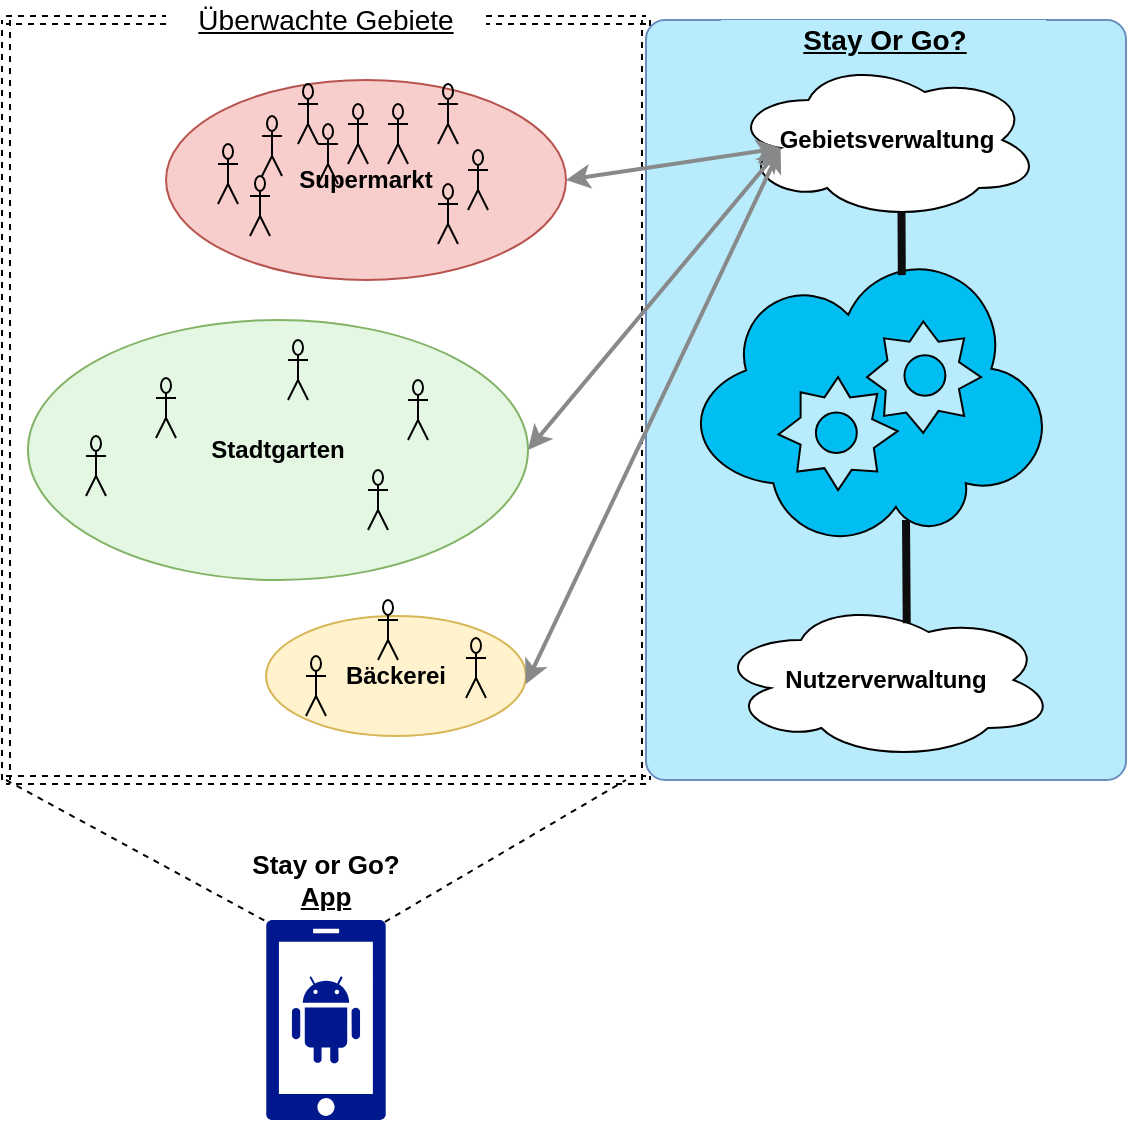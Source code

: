 <mxfile version="12.8.8" type="github">
  <diagram id="TmXbN3po548GBnlmAwbr" name="Page-1">
    <mxGraphModel dx="1618" dy="859" grid="1" gridSize="10" guides="1" tooltips="1" connect="1" arrows="1" fold="1" page="1" pageScale="1" pageWidth="850" pageHeight="1100" math="0" shadow="0">
      <root>
        <mxCell id="0" />
        <mxCell id="1" parent="0" />
        <mxCell id="7OuSPlXaUR59k3nLAixx-25" value="" style="group" vertex="1" connectable="0" parent="1">
          <mxGeometry x="90" y="450" width="130" height="68" as="geometry" />
        </mxCell>
        <mxCell id="7OuSPlXaUR59k3nLAixx-2" value="&lt;b&gt;Bäckerei&lt;/b&gt;" style="ellipse;whiteSpace=wrap;html=1;strokeColor=#d6b656;fillColor=#fff2cc;" vertex="1" parent="7OuSPlXaUR59k3nLAixx-25">
          <mxGeometry y="8" width="130" height="60" as="geometry" />
        </mxCell>
        <mxCell id="7OuSPlXaUR59k3nLAixx-3" value="" style="shape=umlActor;verticalLabelPosition=bottom;labelBackgroundColor=#ffffff;verticalAlign=top;html=1;outlineConnect=0;strokeColor=#000000;fillColor=none;" vertex="1" parent="7OuSPlXaUR59k3nLAixx-25">
          <mxGeometry x="20" y="28" width="10" height="30" as="geometry" />
        </mxCell>
        <mxCell id="7OuSPlXaUR59k3nLAixx-5" value="" style="shape=umlActor;verticalLabelPosition=bottom;labelBackgroundColor=#ffffff;verticalAlign=top;html=1;outlineConnect=0;strokeColor=#000000;fillColor=none;" vertex="1" parent="7OuSPlXaUR59k3nLAixx-25">
          <mxGeometry x="56" width="10" height="30" as="geometry" />
        </mxCell>
        <mxCell id="7OuSPlXaUR59k3nLAixx-6" value="" style="shape=umlActor;verticalLabelPosition=bottom;labelBackgroundColor=#ffffff;verticalAlign=top;html=1;outlineConnect=0;strokeColor=#000000;fillColor=none;" vertex="1" parent="7OuSPlXaUR59k3nLAixx-25">
          <mxGeometry x="100" y="19" width="10" height="30" as="geometry" />
        </mxCell>
        <mxCell id="7OuSPlXaUR59k3nLAixx-24" value="" style="group" vertex="1" connectable="0" parent="1">
          <mxGeometry x="-29" y="310" width="250" height="130" as="geometry" />
        </mxCell>
        <mxCell id="7OuSPlXaUR59k3nLAixx-20" value="&lt;b&gt;Stadtgarten&lt;/b&gt;" style="ellipse;whiteSpace=wrap;html=1;strokeColor=#82b366;fillColor=#E3F7E2;" vertex="1" parent="7OuSPlXaUR59k3nLAixx-24">
          <mxGeometry width="250" height="130" as="geometry" />
        </mxCell>
        <mxCell id="7OuSPlXaUR59k3nLAixx-21" value="" style="shape=umlActor;verticalLabelPosition=bottom;labelBackgroundColor=#ffffff;verticalAlign=top;html=1;outlineConnect=0;strokeColor=#000000;fillColor=none;" vertex="1" parent="7OuSPlXaUR59k3nLAixx-24">
          <mxGeometry x="64" y="29" width="10" height="30" as="geometry" />
        </mxCell>
        <mxCell id="7OuSPlXaUR59k3nLAixx-22" value="" style="shape=umlActor;verticalLabelPosition=bottom;labelBackgroundColor=#ffffff;verticalAlign=top;html=1;outlineConnect=0;strokeColor=#000000;fillColor=none;" vertex="1" parent="7OuSPlXaUR59k3nLAixx-24">
          <mxGeometry x="190" y="30" width="10" height="30" as="geometry" />
        </mxCell>
        <mxCell id="7OuSPlXaUR59k3nLAixx-23" value="" style="shape=umlActor;verticalLabelPosition=bottom;labelBackgroundColor=#ffffff;verticalAlign=top;html=1;outlineConnect=0;strokeColor=#000000;fillColor=none;" vertex="1" parent="7OuSPlXaUR59k3nLAixx-24">
          <mxGeometry x="29" y="58" width="10" height="30" as="geometry" />
        </mxCell>
        <mxCell id="7OuSPlXaUR59k3nLAixx-4" value="" style="shape=umlActor;verticalLabelPosition=bottom;labelBackgroundColor=#ffffff;verticalAlign=top;html=1;outlineConnect=0;strokeColor=#000000;fillColor=none;" vertex="1" parent="7OuSPlXaUR59k3nLAixx-24">
          <mxGeometry x="170" y="75" width="10" height="30" as="geometry" />
        </mxCell>
        <mxCell id="7OuSPlXaUR59k3nLAixx-27" value="" style="shape=umlActor;verticalLabelPosition=bottom;labelBackgroundColor=#ffffff;verticalAlign=top;html=1;outlineConnect=0;strokeColor=#000000;fillColor=none;" vertex="1" parent="7OuSPlXaUR59k3nLAixx-24">
          <mxGeometry x="130" y="10" width="10" height="30" as="geometry" />
        </mxCell>
        <mxCell id="7OuSPlXaUR59k3nLAixx-28" value="" style="group" vertex="1" connectable="0" parent="1">
          <mxGeometry x="40" y="190" width="200" height="100" as="geometry" />
        </mxCell>
        <mxCell id="7OuSPlXaUR59k3nLAixx-8" value="&lt;b&gt;Supermarkt&lt;/b&gt;" style="ellipse;whiteSpace=wrap;html=1;strokeColor=#b85450;fillColor=#f8cecc;" vertex="1" parent="7OuSPlXaUR59k3nLAixx-28">
          <mxGeometry width="200" height="100" as="geometry" />
        </mxCell>
        <mxCell id="7OuSPlXaUR59k3nLAixx-9" value="" style="shape=umlActor;verticalLabelPosition=bottom;labelBackgroundColor=#ffffff;verticalAlign=top;html=1;outlineConnect=0;strokeColor=#000000;fillColor=none;" vertex="1" parent="7OuSPlXaUR59k3nLAixx-28">
          <mxGeometry x="26" y="32" width="10" height="30" as="geometry" />
        </mxCell>
        <mxCell id="7OuSPlXaUR59k3nLAixx-10" value="" style="shape=umlActor;verticalLabelPosition=bottom;labelBackgroundColor=#ffffff;verticalAlign=top;html=1;outlineConnect=0;strokeColor=#000000;fillColor=none;" vertex="1" parent="7OuSPlXaUR59k3nLAixx-28">
          <mxGeometry x="42" y="48" width="10" height="30" as="geometry" />
        </mxCell>
        <mxCell id="7OuSPlXaUR59k3nLAixx-11" value="" style="shape=umlActor;verticalLabelPosition=bottom;labelBackgroundColor=#ffffff;verticalAlign=top;html=1;outlineConnect=0;strokeColor=#000000;fillColor=none;" vertex="1" parent="7OuSPlXaUR59k3nLAixx-28">
          <mxGeometry x="66" y="2" width="10" height="30" as="geometry" />
        </mxCell>
        <mxCell id="7OuSPlXaUR59k3nLAixx-12" value="" style="shape=umlActor;verticalLabelPosition=bottom;labelBackgroundColor=#ffffff;verticalAlign=top;html=1;outlineConnect=0;strokeColor=#000000;fillColor=none;" vertex="1" parent="7OuSPlXaUR59k3nLAixx-28">
          <mxGeometry x="48" y="18" width="10" height="30" as="geometry" />
        </mxCell>
        <mxCell id="7OuSPlXaUR59k3nLAixx-13" value="" style="shape=umlActor;verticalLabelPosition=bottom;labelBackgroundColor=#ffffff;verticalAlign=top;html=1;outlineConnect=0;strokeColor=#000000;fillColor=none;" vertex="1" parent="7OuSPlXaUR59k3nLAixx-28">
          <mxGeometry x="91" y="12" width="10" height="30" as="geometry" />
        </mxCell>
        <mxCell id="7OuSPlXaUR59k3nLAixx-14" value="" style="shape=umlActor;verticalLabelPosition=bottom;labelBackgroundColor=#ffffff;verticalAlign=top;html=1;outlineConnect=0;strokeColor=#000000;fillColor=none;" vertex="1" parent="7OuSPlXaUR59k3nLAixx-28">
          <mxGeometry x="151" y="35" width="10" height="30" as="geometry" />
        </mxCell>
        <mxCell id="7OuSPlXaUR59k3nLAixx-15" value="" style="shape=umlActor;verticalLabelPosition=bottom;labelBackgroundColor=#ffffff;verticalAlign=top;html=1;outlineConnect=0;strokeColor=#000000;fillColor=none;" vertex="1" parent="7OuSPlXaUR59k3nLAixx-28">
          <mxGeometry x="136" y="2" width="10" height="30" as="geometry" />
        </mxCell>
        <mxCell id="7OuSPlXaUR59k3nLAixx-16" value="" style="shape=umlActor;verticalLabelPosition=bottom;labelBackgroundColor=#ffffff;verticalAlign=top;html=1;outlineConnect=0;strokeColor=#000000;fillColor=none;" vertex="1" parent="7OuSPlXaUR59k3nLAixx-28">
          <mxGeometry x="136" y="52" width="10" height="30" as="geometry" />
        </mxCell>
        <mxCell id="7OuSPlXaUR59k3nLAixx-17" value="" style="shape=umlActor;verticalLabelPosition=bottom;labelBackgroundColor=#ffffff;verticalAlign=top;html=1;outlineConnect=0;strokeColor=#000000;fillColor=none;" vertex="1" parent="7OuSPlXaUR59k3nLAixx-28">
          <mxGeometry x="76" y="22" width="10" height="30" as="geometry" />
        </mxCell>
        <mxCell id="7OuSPlXaUR59k3nLAixx-18" value="" style="shape=umlActor;verticalLabelPosition=bottom;labelBackgroundColor=#ffffff;verticalAlign=top;html=1;outlineConnect=0;strokeColor=#000000;fillColor=none;" vertex="1" parent="7OuSPlXaUR59k3nLAixx-28">
          <mxGeometry x="111" y="12" width="10" height="30" as="geometry" />
        </mxCell>
        <mxCell id="7OuSPlXaUR59k3nLAixx-30" value="" style="shape=link;html=1;dashed=1;" edge="1" parent="1">
          <mxGeometry width="50" height="50" relative="1" as="geometry">
            <mxPoint x="-40" y="540" as="sourcePoint" />
            <mxPoint x="-40" y="160" as="targetPoint" />
          </mxGeometry>
        </mxCell>
        <mxCell id="7OuSPlXaUR59k3nLAixx-37" value="" style="shape=link;html=1;dashed=1;" edge="1" parent="1">
          <mxGeometry width="50" height="50" relative="1" as="geometry">
            <mxPoint x="280" y="540" as="sourcePoint" />
            <mxPoint x="280" y="160" as="targetPoint" />
          </mxGeometry>
        </mxCell>
        <mxCell id="7OuSPlXaUR59k3nLAixx-39" value="" style="endArrow=none;dashed=1;html=1;entryX=0.01;entryY=0.01;entryDx=0;entryDy=0;entryPerimeter=0;" edge="1" parent="1" target="7OuSPlXaUR59k3nLAixx-29">
          <mxGeometry width="50" height="50" relative="1" as="geometry">
            <mxPoint x="-40" y="540" as="sourcePoint" />
            <mxPoint x="120" y="400" as="targetPoint" />
          </mxGeometry>
        </mxCell>
        <mxCell id="7OuSPlXaUR59k3nLAixx-40" value="" style="endArrow=none;dashed=1;html=1;exitX=0.99;exitY=0.01;exitDx=0;exitDy=0;exitPerimeter=0;" edge="1" parent="1" source="7OuSPlXaUR59k3nLAixx-29">
          <mxGeometry width="50" height="50" relative="1" as="geometry">
            <mxPoint x="70" y="450" as="sourcePoint" />
            <mxPoint x="270" y="540" as="targetPoint" />
          </mxGeometry>
        </mxCell>
        <mxCell id="7OuSPlXaUR59k3nLAixx-29" value="" style="aspect=fixed;pointerEvents=1;shadow=0;dashed=0;html=1;strokeColor=none;labelPosition=center;verticalLabelPosition=bottom;verticalAlign=top;align=center;fillColor=#00188D;shape=mxgraph.mscae.enterprise.android_phone" vertex="1" parent="1">
          <mxGeometry x="90" y="610" width="60" height="100" as="geometry" />
        </mxCell>
        <mxCell id="7OuSPlXaUR59k3nLAixx-31" value="&lt;font style=&quot;font-size: 13px&quot;&gt;&lt;b&gt;Stay or Go? &lt;u&gt;App&lt;/u&gt;&lt;/b&gt;&lt;/font&gt;" style="text;html=1;strokeColor=none;fillColor=none;align=center;verticalAlign=middle;whiteSpace=wrap;rounded=0;" vertex="1" parent="1">
          <mxGeometry x="80" y="580" width="80" height="20" as="geometry" />
        </mxCell>
        <mxCell id="7OuSPlXaUR59k3nLAixx-41" value="" style="shape=link;html=1;dashed=1;" edge="1" parent="1">
          <mxGeometry width="50" height="50" relative="1" as="geometry">
            <mxPoint x="280" y="540" as="sourcePoint" />
            <mxPoint x="-40" y="540" as="targetPoint" />
          </mxGeometry>
        </mxCell>
        <mxCell id="7OuSPlXaUR59k3nLAixx-42" value="" style="shape=link;html=1;dashed=1;" edge="1" parent="1" source="7OuSPlXaUR59k3nLAixx-38">
          <mxGeometry width="50" height="50" relative="1" as="geometry">
            <mxPoint x="280" y="160" as="sourcePoint" />
            <mxPoint x="-40" y="160" as="targetPoint" />
          </mxGeometry>
        </mxCell>
        <mxCell id="7OuSPlXaUR59k3nLAixx-44" value="" style="rounded=1;whiteSpace=wrap;html=1;arcSize=4;fillColor=#B8ECFC;strokeColor=#6c8ebf;" vertex="1" parent="1">
          <mxGeometry x="280" y="160" width="240" height="380" as="geometry" />
        </mxCell>
        <mxCell id="7OuSPlXaUR59k3nLAixx-38" value="&lt;u&gt;&lt;font style=&quot;font-size: 14px&quot;&gt;Überwachte Gebiete&lt;/font&gt;&lt;/u&gt;" style="text;html=1;strokeColor=none;fillColor=none;align=center;verticalAlign=middle;whiteSpace=wrap;rounded=0;" vertex="1" parent="1">
          <mxGeometry x="40" y="150" width="160" height="20" as="geometry" />
        </mxCell>
        <mxCell id="7OuSPlXaUR59k3nLAixx-45" value="" style="shape=link;html=1;dashed=1;" edge="1" parent="1" target="7OuSPlXaUR59k3nLAixx-38">
          <mxGeometry width="50" height="50" relative="1" as="geometry">
            <mxPoint x="280" y="160" as="sourcePoint" />
            <mxPoint x="-40" y="160" as="targetPoint" />
          </mxGeometry>
        </mxCell>
        <mxCell id="7OuSPlXaUR59k3nLAixx-46" value="&lt;span style=&quot;font-size: 14px&quot;&gt;&lt;b&gt;&lt;u&gt;Stay Or Go?&lt;br&gt;&lt;/u&gt;&lt;/b&gt;&lt;/span&gt;" style="text;html=1;strokeColor=none;fillColor=#B8ECFC;align=center;verticalAlign=middle;whiteSpace=wrap;rounded=0;" vertex="1" parent="1">
          <mxGeometry x="317.5" y="160" width="162.5" height="20" as="geometry" />
        </mxCell>
        <mxCell id="7OuSPlXaUR59k3nLAixx-47" value="&lt;b&gt;Nutzerverwaltung&lt;/b&gt;" style="ellipse;shape=cloud;whiteSpace=wrap;html=1;fillColor=#ffffff;" vertex="1" parent="1">
          <mxGeometry x="315" y="450" width="170" height="80" as="geometry" />
        </mxCell>
        <mxCell id="7OuSPlXaUR59k3nLAixx-49" value="&lt;b&gt;Gebietsverwaltung&lt;/b&gt;" style="ellipse;shape=cloud;whiteSpace=wrap;html=1;fillColor=#ffffff;" vertex="1" parent="1">
          <mxGeometry x="322.5" y="180" width="155" height="80" as="geometry" />
        </mxCell>
        <mxCell id="7OuSPlXaUR59k3nLAixx-50" value="" style="endArrow=classic;startArrow=classic;html=1;strokeColor=#88898A;strokeWidth=2;entryX=0.16;entryY=0.55;entryDx=0;entryDy=0;entryPerimeter=0;exitX=1;exitY=0.5;exitDx=0;exitDy=0;" edge="1" parent="1" source="7OuSPlXaUR59k3nLAixx-8" target="7OuSPlXaUR59k3nLAixx-49">
          <mxGeometry width="50" height="50" relative="1" as="geometry">
            <mxPoint x="280" y="410" as="sourcePoint" />
            <mxPoint x="330" y="360" as="targetPoint" />
          </mxGeometry>
        </mxCell>
        <mxCell id="7OuSPlXaUR59k3nLAixx-51" value="" style="endArrow=classic;startArrow=classic;html=1;strokeColor=#88898A;strokeWidth=2;entryX=0.16;entryY=0.55;entryDx=0;entryDy=0;entryPerimeter=0;exitX=1;exitY=0.5;exitDx=0;exitDy=0;" edge="1" parent="1" source="7OuSPlXaUR59k3nLAixx-20" target="7OuSPlXaUR59k3nLAixx-49">
          <mxGeometry width="50" height="50" relative="1" as="geometry">
            <mxPoint x="250" y="240" as="sourcePoint" />
            <mxPoint x="339.8" y="234" as="targetPoint" />
          </mxGeometry>
        </mxCell>
        <mxCell id="7OuSPlXaUR59k3nLAixx-52" value="" style="endArrow=classic;startArrow=classic;html=1;strokeColor=#88898A;strokeWidth=2;entryX=0.16;entryY=0.55;entryDx=0;entryDy=0;entryPerimeter=0;exitX=0.999;exitY=0.569;exitDx=0;exitDy=0;exitPerimeter=0;" edge="1" parent="1" source="7OuSPlXaUR59k3nLAixx-2" target="7OuSPlXaUR59k3nLAixx-49">
          <mxGeometry width="50" height="50" relative="1" as="geometry">
            <mxPoint x="260" y="250" as="sourcePoint" />
            <mxPoint x="349.8" y="244" as="targetPoint" />
          </mxGeometry>
        </mxCell>
        <mxCell id="7OuSPlXaUR59k3nLAixx-53" value="" style="verticalLabelPosition=bottom;html=1;verticalAlign=top;align=center;strokeColor=#000000;fillColor=#00BEF2;shape=mxgraph.azure.cloud_service;" vertex="1" parent="1">
          <mxGeometry x="305" y="280" width="175" height="140" as="geometry" />
        </mxCell>
        <mxCell id="7OuSPlXaUR59k3nLAixx-54" value="" style="endArrow=none;html=1;strokeColor=#0D0D0D;strokeWidth=4;entryX=0.55;entryY=0.95;entryDx=0;entryDy=0;entryPerimeter=0;exitX=0.588;exitY=0.054;exitDx=0;exitDy=0;exitPerimeter=0;" edge="1" parent="1" source="7OuSPlXaUR59k3nLAixx-53" target="7OuSPlXaUR59k3nLAixx-49">
          <mxGeometry width="50" height="50" relative="1" as="geometry">
            <mxPoint x="200" y="340" as="sourcePoint" />
            <mxPoint x="250" y="290" as="targetPoint" />
          </mxGeometry>
        </mxCell>
        <mxCell id="7OuSPlXaUR59k3nLAixx-55" value="" style="endArrow=none;html=1;strokeColor=#0D0D0D;strokeWidth=4;exitX=0.561;exitY=0.145;exitDx=0;exitDy=0;exitPerimeter=0;" edge="1" parent="1" source="7OuSPlXaUR59k3nLAixx-47">
          <mxGeometry width="50" height="50" relative="1" as="geometry">
            <mxPoint x="371.5" y="318.0" as="sourcePoint" />
            <mxPoint x="410" y="410" as="targetPoint" />
          </mxGeometry>
        </mxCell>
      </root>
    </mxGraphModel>
  </diagram>
</mxfile>
